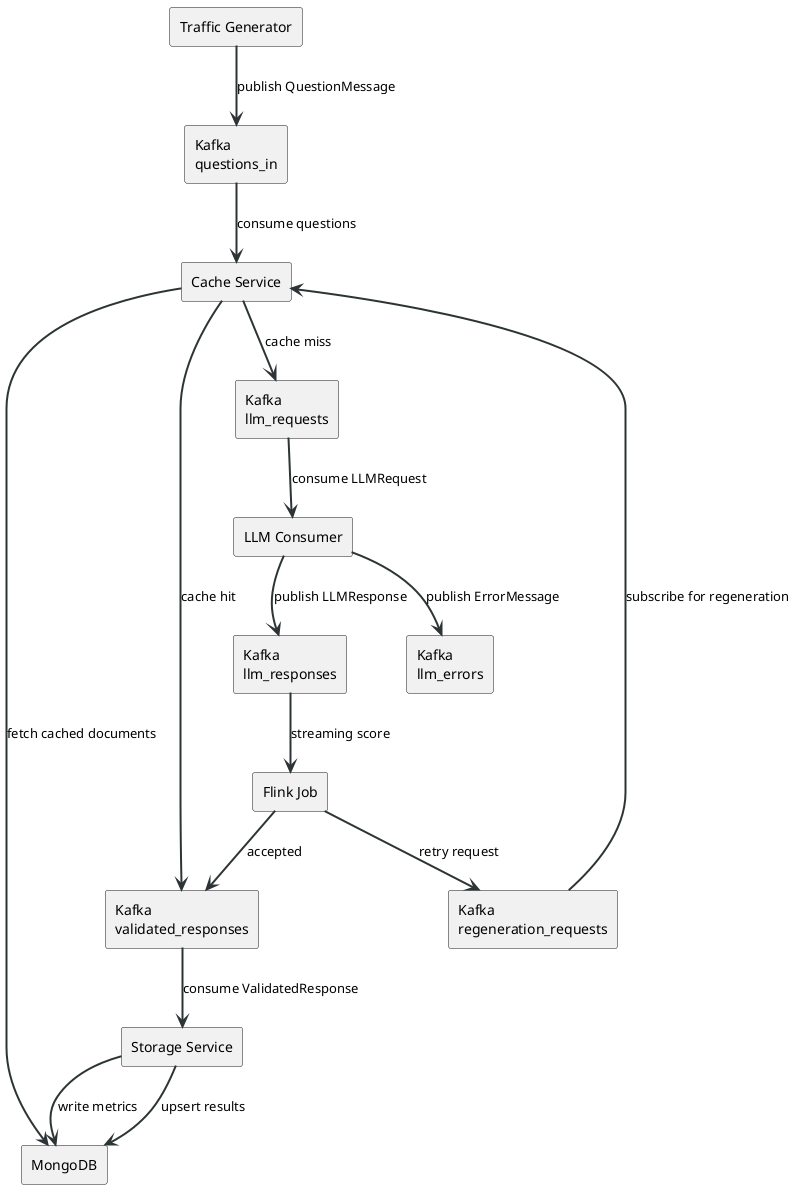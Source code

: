 @startuml
skinparam backgroundColor #ffffff
skinparam shadowing false
skinparam arrowColor #2d3436
skinparam ArrowThickness 2
skinparam wrapWidth 200

rectangle "Traffic Generator" as TG
rectangle "Kafka\nquestions_in" as QIN
rectangle "Cache Service" as CACHE
rectangle "Kafka\nllm_requests" as LLM_REQ
rectangle "LLM Consumer" as LLM
rectangle "Kafka\nllm_responses" as LLM_RES
rectangle "Flink Job" as FLINK
rectangle "Kafka\nvalidated_responses" as VALIDATED
rectangle "Kafka\nregeneration_requests" as REGEN
rectangle "Kafka\nllm_errors" as ERRORS
rectangle "Storage Service" as STORAGE
rectangle "MongoDB" as MONGO

TG --> QIN : publish QuestionMessage
QIN --> CACHE : consume questions
CACHE --> VALIDATED : cache hit
CACHE --> LLM_REQ : cache miss
LLM_REQ --> LLM : consume LLMRequest
LLM --> LLM_RES : publish LLMResponse
LLM --> ERRORS : publish ErrorMessage
LLM_RES --> FLINK : streaming score
FLINK --> VALIDATED : accepted
FLINK --> REGEN : retry request
REGEN --> CACHE : subscribe for regeneration
VALIDATED --> STORAGE : consume ValidatedResponse
STORAGE --> MONGO : upsert results

CACHE --> MONGO : fetch cached documents
STORAGE --> MONGO : write metrics

@enduml
